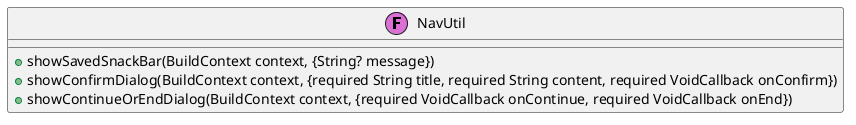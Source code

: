 @startuml
class NavUtil << (F,orchid) >> {
  + showSavedSnackBar(BuildContext context, {String? message})
  + showConfirmDialog(BuildContext context, {required String title, required String content, required VoidCallback onConfirm})
  + showContinueOrEndDialog(BuildContext context, {required VoidCallback onContinue, required VoidCallback onEnd})
}

@enduml
